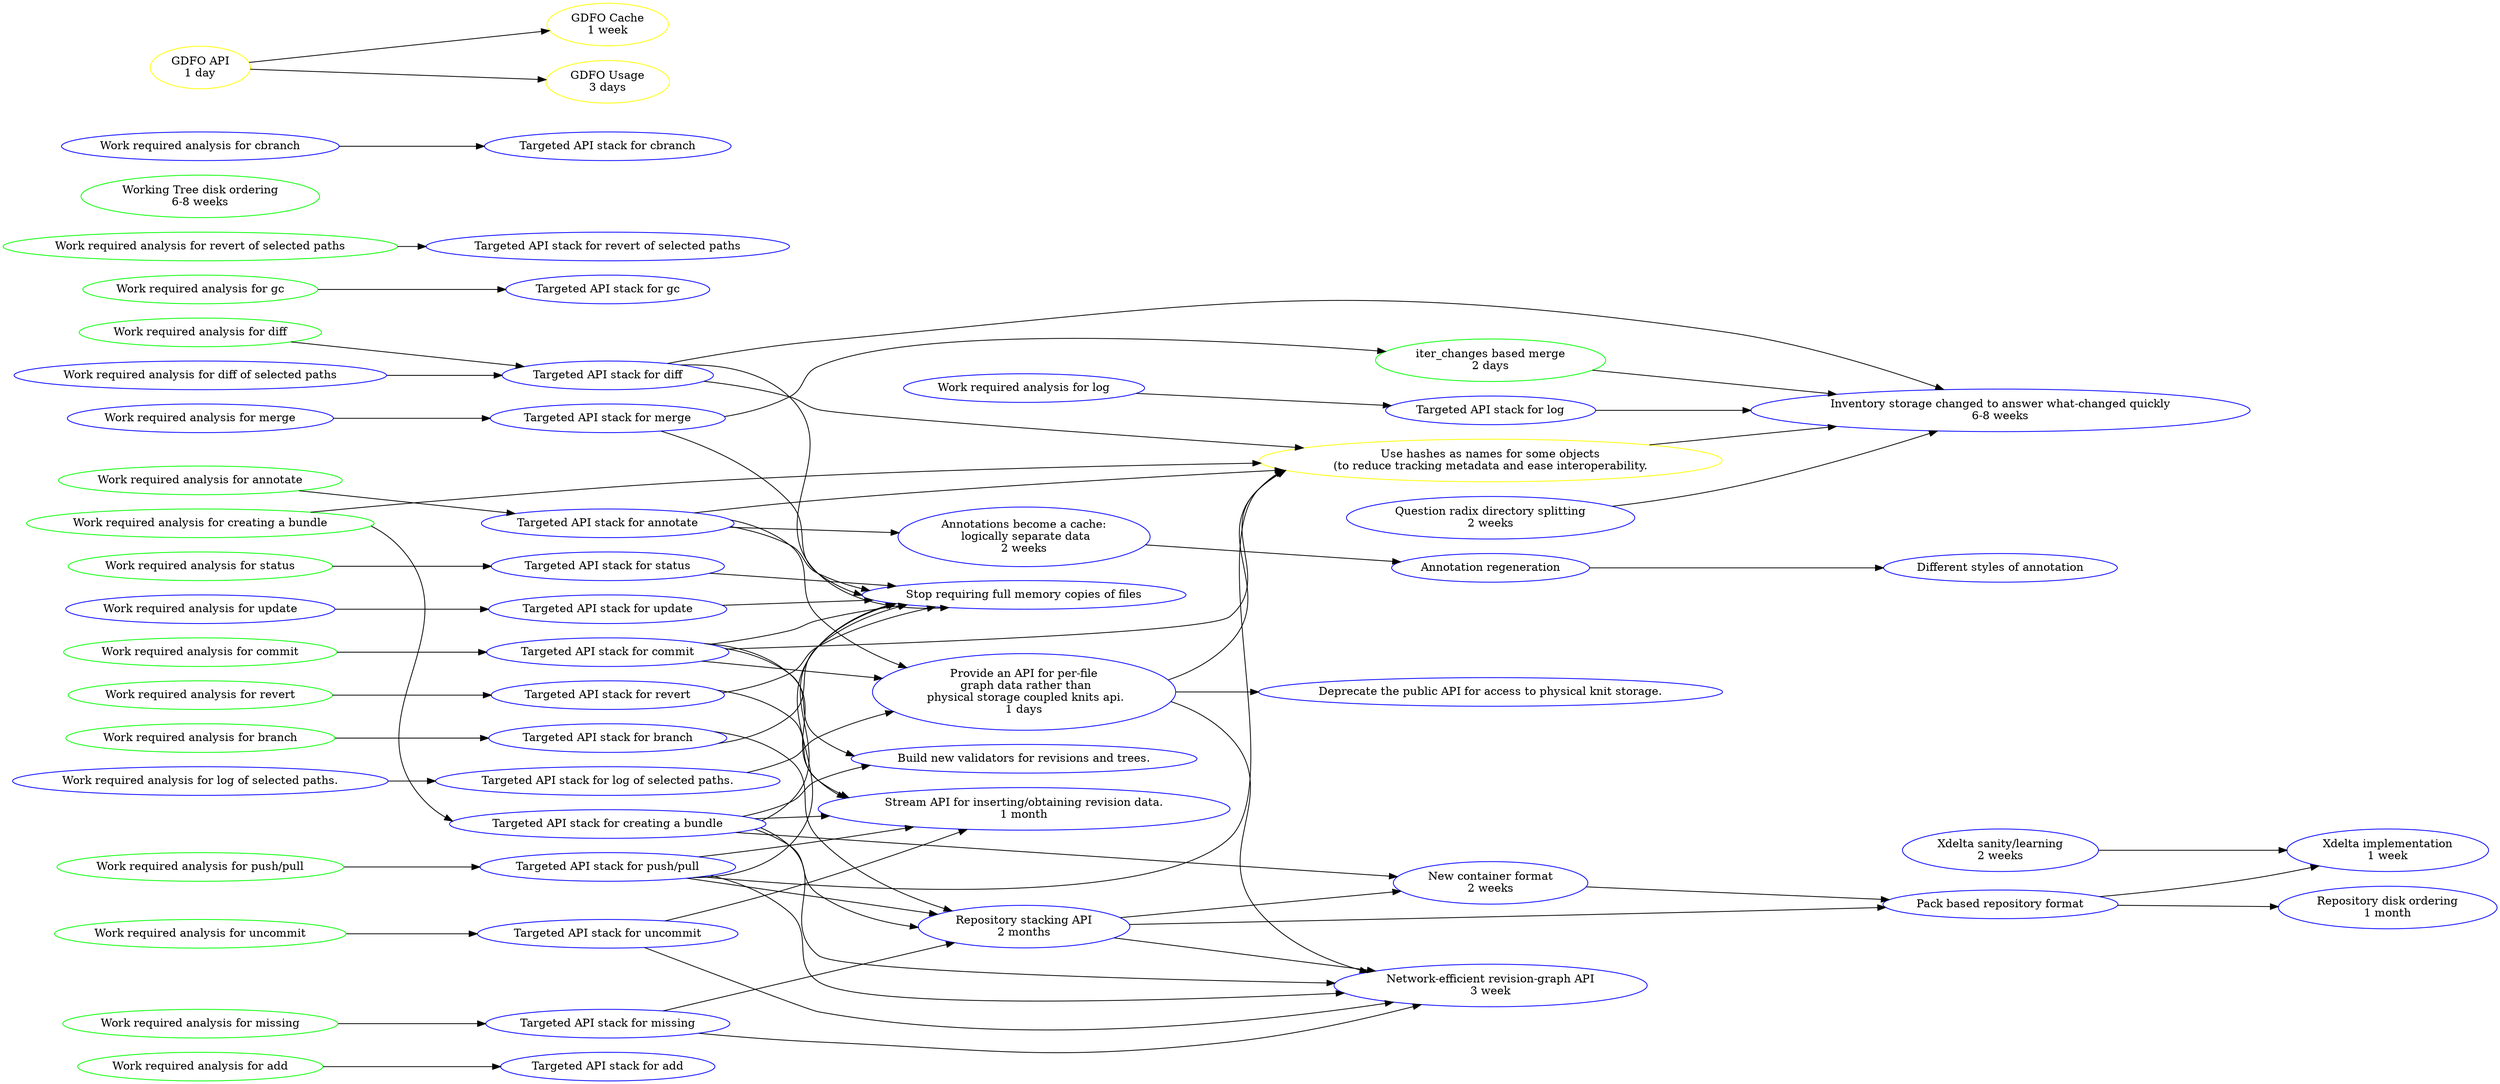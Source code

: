 /* ESTIMATES ARE VERY ROUGH APPROXIMATIONS */
strict digraph performance {
  rankdir=LR
  /* completed node list */
  node[color="green"];
  add_analysis[label="Work required analysis for add"];
  annotate_analysis[label="Work required analysis for annotate"];
  branch_analysis[label="Work required analysis for branch"];
  bundle_analysis[label="Work required analysis for creating a bundle"];
  commit_analysis[label="Work required analysis for commit"];
  fetch_analysis[label="Work required analysis for push/pull"];
  gc_analysis[label="Work required analysis for gc"];
  missing_analysis[label="Work required analysis for missing"];
  revert_analysis[label="Work required analysis for revert"];
  revert_path_analysis[label="Work required analysis for revert of selected paths"];
  status_analysis[label="Work required analysis for status"];
  uncommit_analysis[label="Work required analysis for uncommit"];
  wt_disk_order[label="Working Tree disk ordering\n6-8 weeks"];
  iter_merge[label="iter_changes based merge\n2 days"];
  diff_analysis[label="Work required analysis for diff"];

  /* uncompleted node list - add new tasks here */
  node[color="blue"];
  log_analysis[label="Work required analysis for log"];
  log_path_analysis[label="Work required analysis for log of selected paths."];
  diff_path_analysis[label="Work required analysis for diff of selected paths"];
  merge_analysis[label="Work required analysis for merge"];
  update_analysis[label="Work required analysis for update"];
  cbranch_analysis[label="Work required analysis for cbranch"];

  add_api_stack[label="Targeted API stack for add"];
  branch_api_stack[label="Targeted API stack for branch"];
  bundle_api_stack[label="Targeted API stack for creating a bundle"];
  annotate_api_stack[label="Targeted API stack for annotate"];
  status_api_stack[label="Targeted API stack for status"];
  commit_api_stack[label="Targeted API stack for commit"];
  fetch_api_stack[label="Targeted API stack for push/pull"];
  log_api_stack[label="Targeted API stack for log"];
  log_path_api_stack[label="Targeted API stack for log of selected paths."];
  diff_api_stack[label="Targeted API stack for diff"];
  gc_api_stack[label="Targeted API stack for gc"];
  revert_api_stack[label="Targeted API stack for revert"];
  revert_path_api_stack[label="Targeted API stack for revert of selected paths"];
  merge_api_stack[label="Targeted API stack for merge"];
  uncommit_api_stack[label="Targeted API stack for uncommit"];
  missing_api_stack[label="Targeted API stack for missing"];
  update_api_stack[label="Targeted API stack for update"];
  cbranch_api_stack[label="Targeted API stack for cbranch"];

  data_collation[label="Stream API for inserting/obtaining revision data.\n1 month"];
  repository_stacking[label="Repository stacking API\n2 months"];
  new_container[label="New container format\n2 weeks"]
  xdelta[label="Xdelta sanity/learning\n2 weeks"];
  xdelta_imp[label="Xdelta implementation\n1 week"];
  q_splitting[label="Question radix directory splitting\n2 weeks"];
  i_splitting[label="Inventory storage changed to answer what-changed quickly\n6-8 weeks"]
  per_file_graph[label="Provide an API for per-file\n graph data rather than\n physical storage coupled knits api.\n1 days"];
  deprecate_versionedfile_api[label="Deprecate the public API for access to physical knit storage."];
  anno_cache[label="Annotations become a cache:\n logically separate data\n2 weeks"]
  anno_regen[label="Annotation regeneration\n"];
  anno_kinds[label="Different styles of annotation"];
  memory_copies[label="Stop requiring full memory copies of files"];
  repo_disk_order[label="Repository disk ordering\n1 month"];
  pack_repository[label="Pack based repository format"];
  graph_api[label="Network-efficient revision-graph API\n3 week"];
  validators[label="Build new validators for revisions and trees."];

  /* under discussion/optional */
  node[color="yellow"];
  hash_names[label="Use hashes as names for some objects\n(to reduce tracking metadata and ease interoperability."];
  gdfo_api[label="GDFO API\n1 day"];
  gdfo_cache[label="GDFO Cache\n1 week"];
  gdfo_usage[label="GDFO Usage\n3 days"];

  /* dependencies */
  gc_analysis -> gc_api_stack;
  gdfo_api -> gdfo_cache;
  gdfo_api -> gdfo_usage;
  xdelta -> xdelta_imp;
  q_splitting -> i_splitting;
  per_file_graph -> deprecate_versionedfile_api;
  anno_regen -> anno_kinds;
  anno_cache -> anno_regen;
  add_analysis -> add_api_stack;
  annotate_analysis -> annotate_api_stack -> anno_cache;
  annotate_api_stack -> per_file_graph -> graph_api;
  annotate_api_stack -> memory_copies;
  annotate_api_stack -> hash_names;
  branch_analysis -> branch_api_stack -> repository_stacking;
  branch_api_stack -> memory_copies;
  bundle_analysis -> bundle_api_stack -> data_collation;
  bundle_api_stack -> repository_stacking;
  bundle_api_stack -> validators;
  bundle_api_stack -> graph_api;
  bundle_api_stack -> memory_copies;
  bundle_api_stack -> new_container;
  bundle_analysis -> hash_names;
  cbranch_analysis -> cbranch_api_stack;
  commit_analysis -> commit_api_stack -> data_collation;
  commit_api_stack -> per_file_graph;
  commit_api_stack -> validators;
  commit_api_stack -> memory_copies;
  commit_api_stack -> hash_names;
  diff_analysis -> diff_api_stack;
  diff_api_stack -> memory_copies;
  diff_path_analysis -> diff_api_stack -> i_splitting;
  diff_api_stack -> hash_names;
  fetch_analysis -> fetch_api_stack -> data_collation;
  fetch_api_stack -> repository_stacking;
  fetch_api_stack -> graph_api;
  fetch_api_stack -> memory_copies;
  fetch_api_stack -> hash_names;
  repository_stacking -> graph_api;
  hash_names -> i_splitting;
  log_analysis -> log_api_stack -> i_splitting;
  log_path_analysis -> log_path_api_stack;
  log_path_api_stack -> per_file_graph;
  merge_analysis -> merge_api_stack -> iter_merge -> i_splitting;
  merge_api_stack -> memory_copies;
  missing_analysis -> missing_api_stack -> repository_stacking;
 missing_api_stack -> graph_api;
  new_container -> pack_repository;
  pack_repository -> xdelta_imp;
  pack_repository -> repo_disk_order;
  per_file_graph -> hash_names;
  repository_stacking -> pack_repository;
  repository_stacking -> new_container;
  revert_analysis -> revert_api_stack -> data_collation;
  revert_path_analysis -> revert_path_api_stack;
  revert_api_stack -> memory_copies;
  status_analysis -> status_api_stack;
  status_api_stack -> memory_copies;
  uncommit_analysis -> uncommit_api_stack -> data_collation;
  uncommit_api_stack -> graph_api;
  update_analysis -> update_api_stack;
  update_api_stack -> memory_copies;
}
